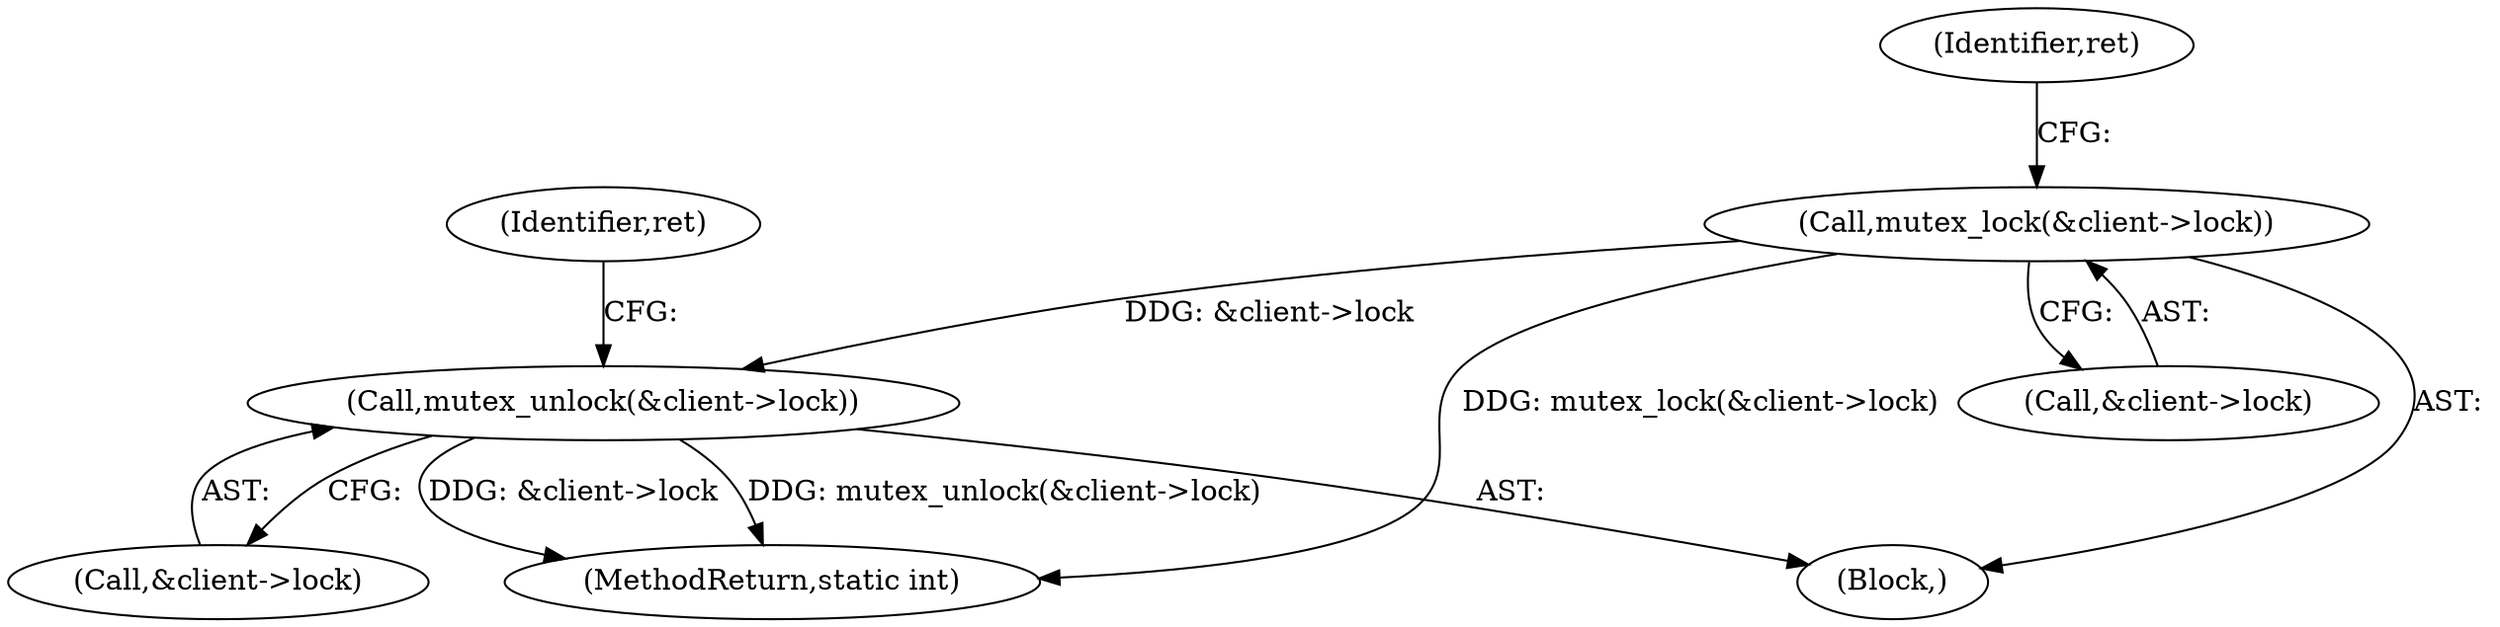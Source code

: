 digraph "0_linux_9590232bb4f4cc824f3425a6e1349afbe6d6d2b7_1@API" {
"1000110" [label="(Call,mutex_lock(&client->lock))"];
"1000123" [label="(Call,mutex_unlock(&client->lock))"];
"1000130" [label="(MethodReturn,static int)"];
"1000129" [label="(Identifier,ret)"];
"1000110" [label="(Call,mutex_lock(&client->lock))"];
"1000102" [label="(Block,)"];
"1000116" [label="(Identifier,ret)"];
"1000111" [label="(Call,&client->lock)"];
"1000123" [label="(Call,mutex_unlock(&client->lock))"];
"1000124" [label="(Call,&client->lock)"];
"1000110" -> "1000102"  [label="AST: "];
"1000110" -> "1000111"  [label="CFG: "];
"1000111" -> "1000110"  [label="AST: "];
"1000116" -> "1000110"  [label="CFG: "];
"1000110" -> "1000130"  [label="DDG: mutex_lock(&client->lock)"];
"1000110" -> "1000123"  [label="DDG: &client->lock"];
"1000123" -> "1000102"  [label="AST: "];
"1000123" -> "1000124"  [label="CFG: "];
"1000124" -> "1000123"  [label="AST: "];
"1000129" -> "1000123"  [label="CFG: "];
"1000123" -> "1000130"  [label="DDG: mutex_unlock(&client->lock)"];
"1000123" -> "1000130"  [label="DDG: &client->lock"];
}
